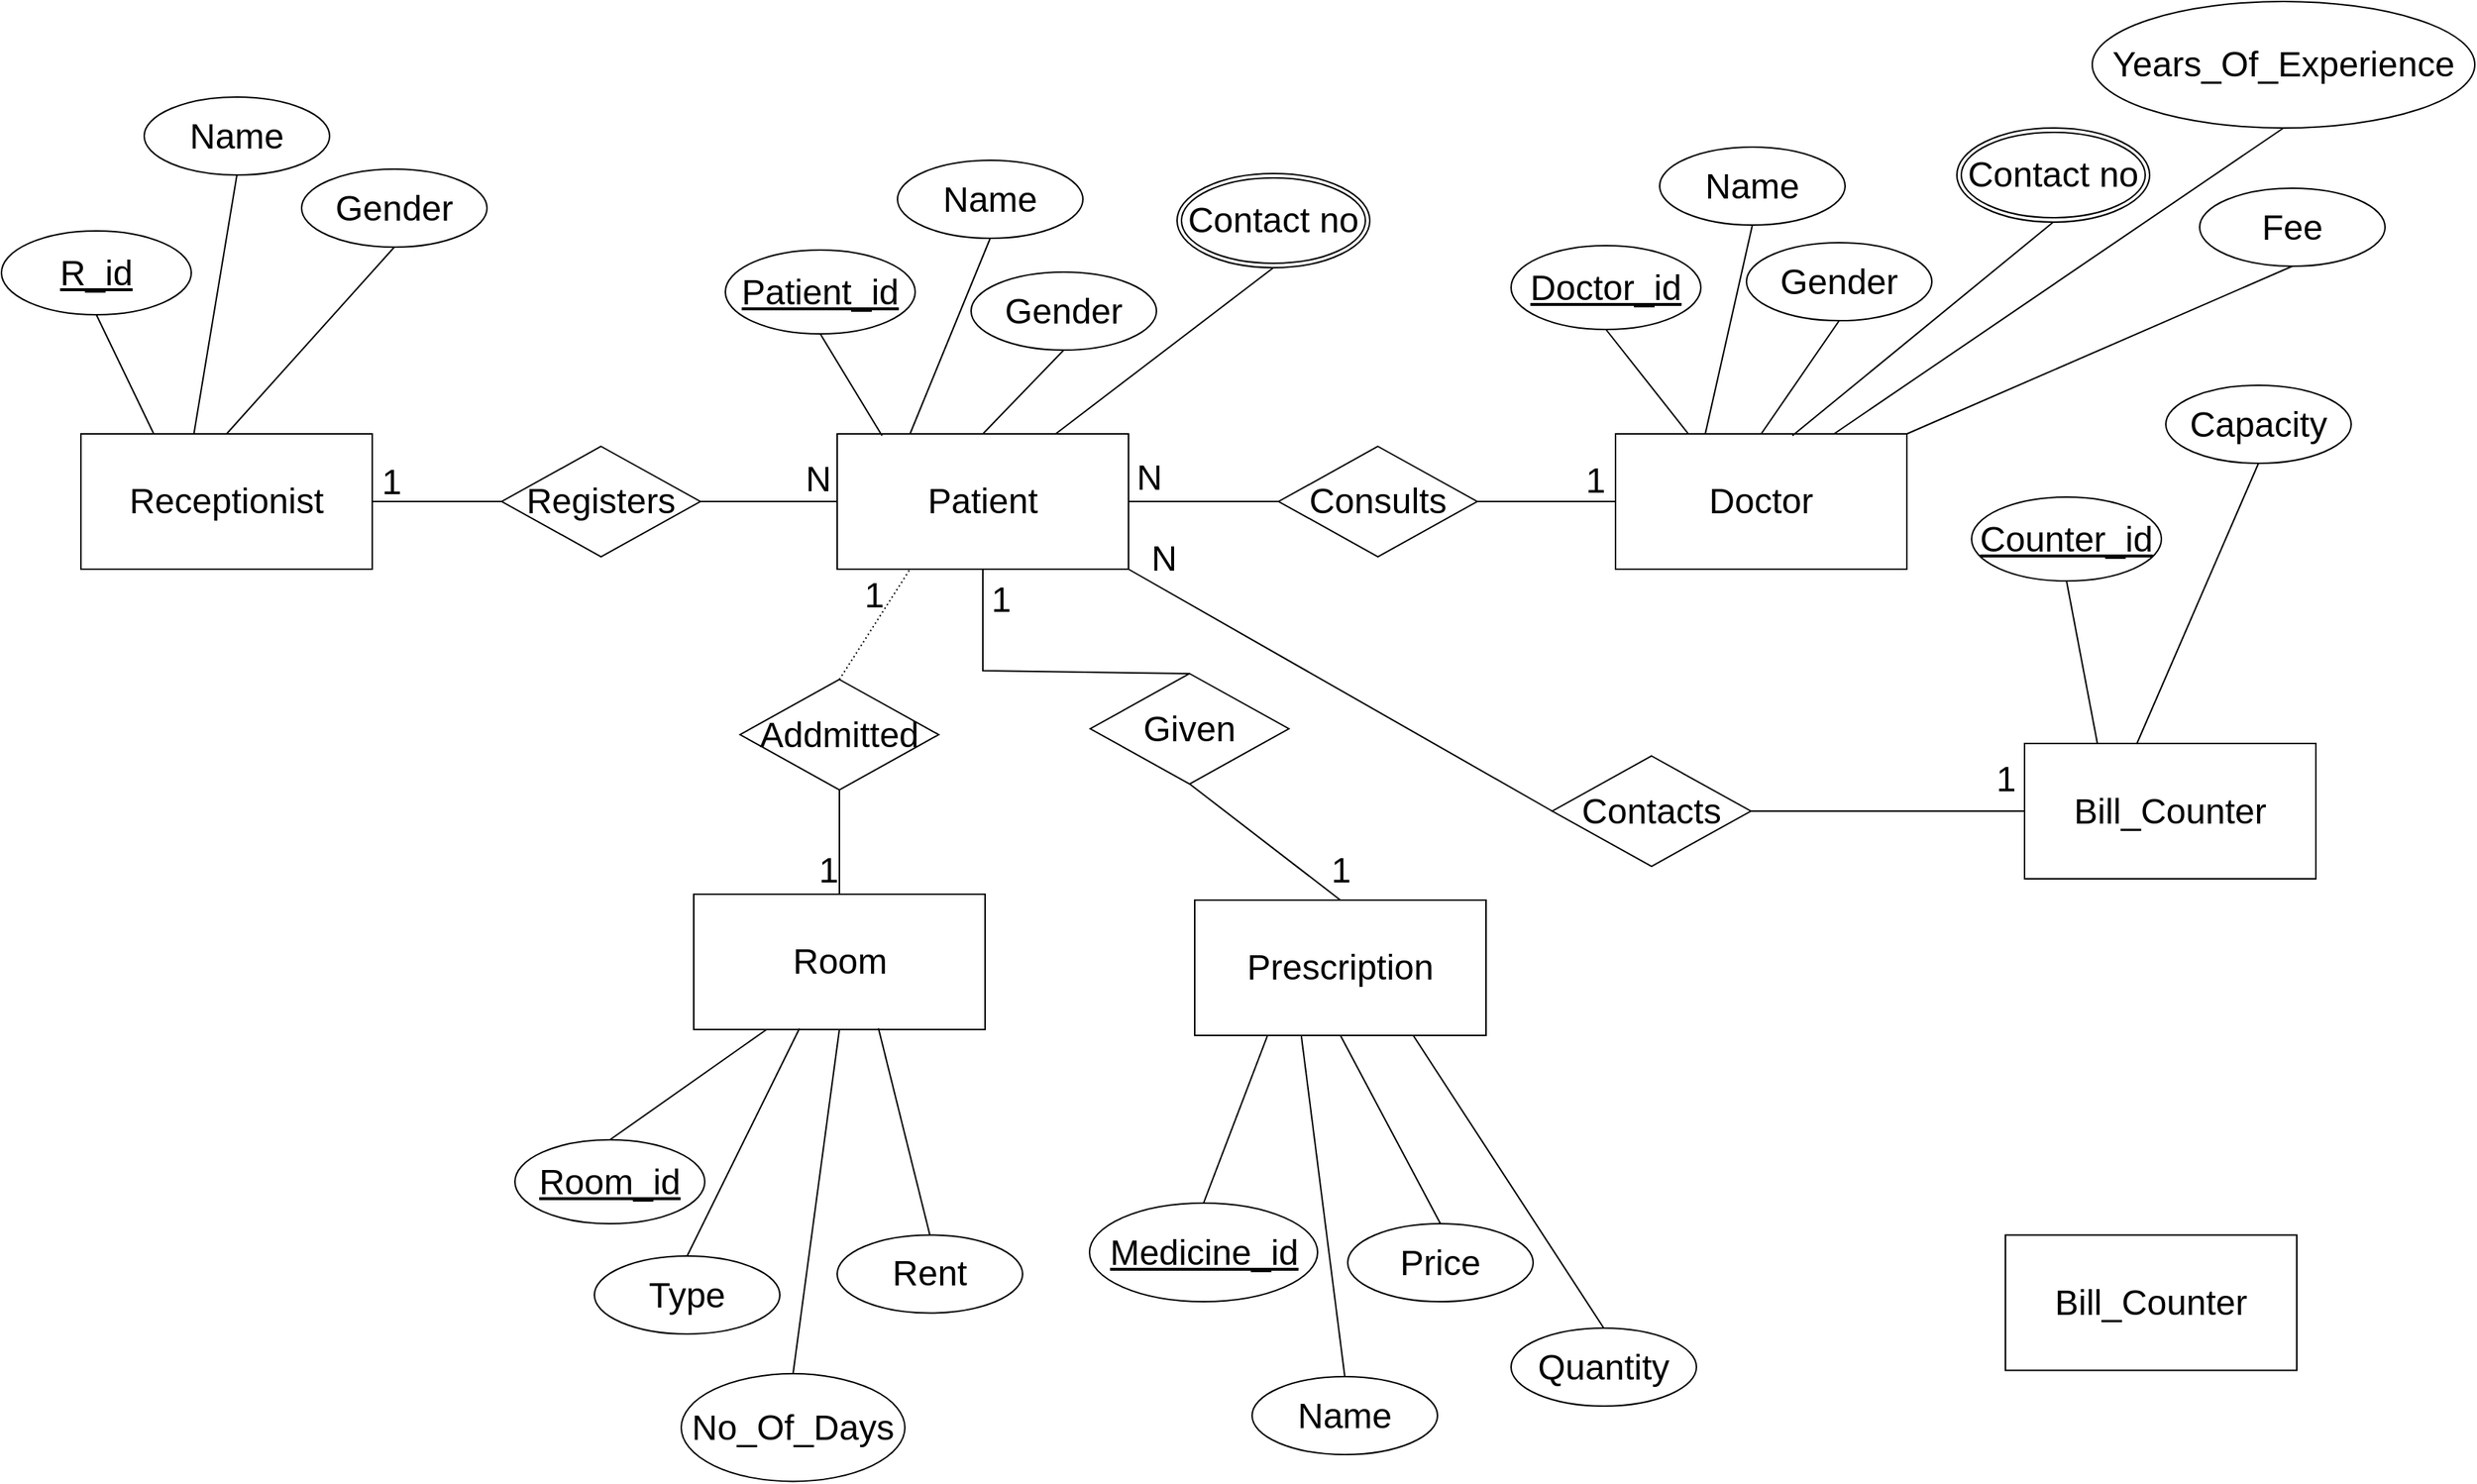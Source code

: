 <mxfile version="20.6.0" type="github">
  <diagram id="FDFtJTZFI4Nm9ofiiGQl" name="Page-1">
    <mxGraphModel dx="3725" dy="1969" grid="0" gridSize="10" guides="1" tooltips="1" connect="1" arrows="1" fold="1" page="1" pageScale="1" pageWidth="1169" pageHeight="827" math="0" shadow="0">
      <root>
        <mxCell id="0" />
        <mxCell id="1" parent="0" />
        <mxCell id="jrIbbQbrpgduAfuJvKAY-2" value="&lt;font style=&quot;font-size: 24px;&quot;&gt;Patient&lt;/font&gt;" style="whiteSpace=wrap;html=1;align=center;" vertex="1" parent="1">
          <mxGeometry x="404" y="229" width="198" height="92" as="geometry" />
        </mxCell>
        <mxCell id="jrIbbQbrpgduAfuJvKAY-3" value="Patient_id" style="ellipse;whiteSpace=wrap;html=1;align=center;fontStyle=4;fontSize=24;" vertex="1" parent="1">
          <mxGeometry x="328" y="104" width="129" height="57" as="geometry" />
        </mxCell>
        <mxCell id="jrIbbQbrpgduAfuJvKAY-7" value="" style="endArrow=none;html=1;rounded=0;fontSize=24;exitX=0.154;exitY=0.014;exitDx=0;exitDy=0;exitPerimeter=0;entryX=0.5;entryY=1;entryDx=0;entryDy=0;" edge="1" parent="1" source="jrIbbQbrpgduAfuJvKAY-2" target="jrIbbQbrpgduAfuJvKAY-3">
          <mxGeometry relative="1" as="geometry">
            <mxPoint x="463" y="270" as="sourcePoint" />
            <mxPoint x="409" y="168" as="targetPoint" />
          </mxGeometry>
        </mxCell>
        <mxCell id="jrIbbQbrpgduAfuJvKAY-10" value="Name" style="ellipse;whiteSpace=wrap;html=1;align=center;fontSize=24;" vertex="1" parent="1">
          <mxGeometry x="445" y="43" width="126" height="53" as="geometry" />
        </mxCell>
        <mxCell id="jrIbbQbrpgduAfuJvKAY-11" value="" style="endArrow=none;html=1;rounded=0;fontSize=24;entryX=0.5;entryY=1;entryDx=0;entryDy=0;exitX=0.25;exitY=0;exitDx=0;exitDy=0;" edge="1" parent="1" source="jrIbbQbrpgduAfuJvKAY-2" target="jrIbbQbrpgduAfuJvKAY-10">
          <mxGeometry relative="1" as="geometry">
            <mxPoint x="741" y="300" as="sourcePoint" />
            <mxPoint x="901" y="300" as="targetPoint" />
          </mxGeometry>
        </mxCell>
        <mxCell id="jrIbbQbrpgduAfuJvKAY-13" value="Gender" style="ellipse;whiteSpace=wrap;html=1;align=center;fontSize=24;" vertex="1" parent="1">
          <mxGeometry x="495" y="119" width="126" height="53" as="geometry" />
        </mxCell>
        <mxCell id="jrIbbQbrpgduAfuJvKAY-14" value="" style="endArrow=none;html=1;rounded=0;fontSize=24;entryX=0.5;entryY=1;entryDx=0;entryDy=0;exitX=0.5;exitY=0;exitDx=0;exitDy=0;" edge="1" parent="1" source="jrIbbQbrpgduAfuJvKAY-2" target="jrIbbQbrpgduAfuJvKAY-13">
          <mxGeometry relative="1" as="geometry">
            <mxPoint x="495" y="238" as="sourcePoint" />
            <mxPoint x="901" y="300" as="targetPoint" />
          </mxGeometry>
        </mxCell>
        <mxCell id="jrIbbQbrpgduAfuJvKAY-19" value="&lt;span style=&quot;font-size: 24px;&quot;&gt;Doctor&lt;/span&gt;" style="whiteSpace=wrap;html=1;align=center;" vertex="1" parent="1">
          <mxGeometry x="933" y="229" width="198" height="92" as="geometry" />
        </mxCell>
        <mxCell id="jrIbbQbrpgduAfuJvKAY-20" value="Contact no" style="ellipse;shape=doubleEllipse;margin=3;whiteSpace=wrap;html=1;align=center;fontSize=24;" vertex="1" parent="1">
          <mxGeometry x="635" y="52" width="131" height="64" as="geometry" />
        </mxCell>
        <mxCell id="jrIbbQbrpgduAfuJvKAY-21" value="" style="endArrow=none;html=1;rounded=0;fontSize=24;entryX=0.5;entryY=1;entryDx=0;entryDy=0;exitX=0.75;exitY=0;exitDx=0;exitDy=0;" edge="1" parent="1" source="jrIbbQbrpgduAfuJvKAY-2" target="jrIbbQbrpgduAfuJvKAY-20">
          <mxGeometry relative="1" as="geometry">
            <mxPoint x="738" y="286" as="sourcePoint" />
            <mxPoint x="898" y="286" as="targetPoint" />
          </mxGeometry>
        </mxCell>
        <mxCell id="jrIbbQbrpgduAfuJvKAY-24" value="Consults" style="shape=rhombus;perimeter=rhombusPerimeter;whiteSpace=wrap;html=1;align=center;fontSize=24;" vertex="1" parent="1">
          <mxGeometry x="704" y="237.5" width="135" height="75" as="geometry" />
        </mxCell>
        <mxCell id="jrIbbQbrpgduAfuJvKAY-27" value="" style="endArrow=none;html=1;rounded=0;fontSize=24;entryX=1;entryY=0.5;entryDx=0;entryDy=0;exitX=0;exitY=0.5;exitDx=0;exitDy=0;" edge="1" parent="1" source="jrIbbQbrpgduAfuJvKAY-24" target="jrIbbQbrpgduAfuJvKAY-2">
          <mxGeometry relative="1" as="geometry">
            <mxPoint x="746" y="375" as="sourcePoint" />
            <mxPoint x="728" y="332" as="targetPoint" />
          </mxGeometry>
        </mxCell>
        <mxCell id="jrIbbQbrpgduAfuJvKAY-28" value="N" style="resizable=0;html=1;align=right;verticalAlign=bottom;fontSize=24;" connectable="0" vertex="1" parent="jrIbbQbrpgduAfuJvKAY-27">
          <mxGeometry x="1" relative="1" as="geometry">
            <mxPoint x="23" as="offset" />
          </mxGeometry>
        </mxCell>
        <mxCell id="jrIbbQbrpgduAfuJvKAY-31" value="Doctor_id" style="ellipse;whiteSpace=wrap;html=1;align=center;fontStyle=4;fontSize=24;" vertex="1" parent="1">
          <mxGeometry x="862" y="101" width="129" height="57" as="geometry" />
        </mxCell>
        <mxCell id="jrIbbQbrpgduAfuJvKAY-32" value="" style="endArrow=none;html=1;rounded=0;fontSize=24;exitX=0.25;exitY=0;exitDx=0;exitDy=0;entryX=0.5;entryY=1;entryDx=0;entryDy=0;" edge="1" parent="1" source="jrIbbQbrpgduAfuJvKAY-19" target="jrIbbQbrpgduAfuJvKAY-31">
          <mxGeometry relative="1" as="geometry">
            <mxPoint x="983.992" y="221.288" as="sourcePoint" />
            <mxPoint x="942" y="152.0" as="targetPoint" />
          </mxGeometry>
        </mxCell>
        <mxCell id="jrIbbQbrpgduAfuJvKAY-33" value="Name" style="ellipse;whiteSpace=wrap;html=1;align=center;fontSize=24;" vertex="1" parent="1">
          <mxGeometry x="963" y="34" width="126" height="53" as="geometry" />
        </mxCell>
        <mxCell id="jrIbbQbrpgduAfuJvKAY-34" value="" style="endArrow=none;html=1;rounded=0;fontSize=24;entryX=0.5;entryY=1;entryDx=0;entryDy=0;" edge="1" parent="1" target="jrIbbQbrpgduAfuJvKAY-33">
          <mxGeometry relative="1" as="geometry">
            <mxPoint x="994" y="229" as="sourcePoint" />
            <mxPoint x="911" y="368" as="targetPoint" />
          </mxGeometry>
        </mxCell>
        <mxCell id="jrIbbQbrpgduAfuJvKAY-36" value="Gender" style="ellipse;whiteSpace=wrap;html=1;align=center;fontSize=24;" vertex="1" parent="1">
          <mxGeometry x="1022" y="99" width="126" height="53" as="geometry" />
        </mxCell>
        <mxCell id="jrIbbQbrpgduAfuJvKAY-37" value="" style="endArrow=none;html=1;rounded=0;fontSize=24;entryX=0.5;entryY=1;entryDx=0;entryDy=0;exitX=0.5;exitY=0;exitDx=0;exitDy=0;" edge="1" parent="1" target="jrIbbQbrpgduAfuJvKAY-36" source="jrIbbQbrpgduAfuJvKAY-19">
          <mxGeometry relative="1" as="geometry">
            <mxPoint x="1073" y="209" as="sourcePoint" />
            <mxPoint x="1479" y="271" as="targetPoint" />
          </mxGeometry>
        </mxCell>
        <mxCell id="jrIbbQbrpgduAfuJvKAY-38" value="Contact no" style="ellipse;shape=doubleEllipse;margin=3;whiteSpace=wrap;html=1;align=center;fontSize=24;" vertex="1" parent="1">
          <mxGeometry x="1165" y="21" width="131" height="64" as="geometry" />
        </mxCell>
        <mxCell id="jrIbbQbrpgduAfuJvKAY-39" value="" style="endArrow=none;html=1;rounded=0;fontSize=24;entryX=0.5;entryY=1;entryDx=0;entryDy=0;exitX=0.607;exitY=0.014;exitDx=0;exitDy=0;exitPerimeter=0;" edge="1" parent="1" target="jrIbbQbrpgduAfuJvKAY-38" source="jrIbbQbrpgduAfuJvKAY-19">
          <mxGeometry relative="1" as="geometry">
            <mxPoint x="1159" y="230" as="sourcePoint" />
            <mxPoint x="1476.5" y="278" as="targetPoint" />
          </mxGeometry>
        </mxCell>
        <mxCell id="jrIbbQbrpgduAfuJvKAY-40" value="Years_Of_Experience" style="ellipse;whiteSpace=wrap;html=1;align=center;fontSize=24;" vertex="1" parent="1">
          <mxGeometry x="1257" y="-65" width="260" height="86" as="geometry" />
        </mxCell>
        <mxCell id="jrIbbQbrpgduAfuJvKAY-41" value="" style="endArrow=none;html=1;rounded=0;fontSize=24;entryX=0.5;entryY=1;entryDx=0;entryDy=0;exitX=0.75;exitY=0;exitDx=0;exitDy=0;" edge="1" parent="1" target="jrIbbQbrpgduAfuJvKAY-40" source="jrIbbQbrpgduAfuJvKAY-19">
          <mxGeometry relative="1" as="geometry">
            <mxPoint x="1509.5" y="271" as="sourcePoint" />
            <mxPoint x="1957" y="342" as="targetPoint" />
          </mxGeometry>
        </mxCell>
        <mxCell id="jrIbbQbrpgduAfuJvKAY-42" value="Fee" style="ellipse;whiteSpace=wrap;html=1;align=center;fontSize=24;" vertex="1" parent="1">
          <mxGeometry x="1330" y="62" width="126" height="53" as="geometry" />
        </mxCell>
        <mxCell id="jrIbbQbrpgduAfuJvKAY-43" value="" style="endArrow=none;html=1;rounded=0;fontSize=24;entryX=0.5;entryY=1;entryDx=0;entryDy=0;exitX=1;exitY=0;exitDx=0;exitDy=0;" edge="1" parent="1" target="jrIbbQbrpgduAfuJvKAY-42" source="jrIbbQbrpgduAfuJvKAY-19">
          <mxGeometry relative="1" as="geometry">
            <mxPoint x="1338.5" y="248.0" as="sourcePoint" />
            <mxPoint x="1786" y="319" as="targetPoint" />
          </mxGeometry>
        </mxCell>
        <mxCell id="jrIbbQbrpgduAfuJvKAY-44" value="&lt;span style=&quot;font-size: 24px;&quot;&gt;Room&lt;/span&gt;" style="whiteSpace=wrap;html=1;align=center;" vertex="1" parent="1">
          <mxGeometry x="306.5" y="542" width="198" height="92" as="geometry" />
        </mxCell>
        <mxCell id="jrIbbQbrpgduAfuJvKAY-46" value="Addmitted" style="shape=rhombus;perimeter=rhombusPerimeter;whiteSpace=wrap;html=1;align=center;fontSize=24;" vertex="1" parent="1">
          <mxGeometry x="338" y="396" width="135" height="75" as="geometry" />
        </mxCell>
        <mxCell id="jrIbbQbrpgduAfuJvKAY-47" value="" style="endArrow=none;html=1;rounded=0;fontSize=24;exitX=1;exitY=0.5;exitDx=0;exitDy=0;entryX=0;entryY=0.5;entryDx=0;entryDy=0;" edge="1" parent="1" source="jrIbbQbrpgduAfuJvKAY-24" target="jrIbbQbrpgduAfuJvKAY-19">
          <mxGeometry relative="1" as="geometry">
            <mxPoint x="781" y="394" as="sourcePoint" />
            <mxPoint x="941" y="394" as="targetPoint" />
          </mxGeometry>
        </mxCell>
        <mxCell id="jrIbbQbrpgduAfuJvKAY-48" value="1" style="text;html=1;strokeColor=none;fillColor=none;align=center;verticalAlign=middle;whiteSpace=wrap;rounded=0;fontSize=24;" vertex="1" parent="1">
          <mxGeometry x="903" y="245" width="33" height="32" as="geometry" />
        </mxCell>
        <mxCell id="jrIbbQbrpgduAfuJvKAY-49" value="" style="endArrow=none;html=1;rounded=0;dashed=1;dashPattern=1 2;fontSize=24;entryX=0.25;entryY=1;entryDx=0;entryDy=0;exitX=0.5;exitY=0;exitDx=0;exitDy=0;" edge="1" parent="1" source="jrIbbQbrpgduAfuJvKAY-46" target="jrIbbQbrpgduAfuJvKAY-2">
          <mxGeometry relative="1" as="geometry">
            <mxPoint x="620" y="407" as="sourcePoint" />
            <mxPoint x="780" y="407" as="targetPoint" />
          </mxGeometry>
        </mxCell>
        <mxCell id="jrIbbQbrpgduAfuJvKAY-50" value="1" style="resizable=0;html=1;align=right;verticalAlign=bottom;fontSize=24;" connectable="0" vertex="1" parent="jrIbbQbrpgduAfuJvKAY-49">
          <mxGeometry x="1" relative="1" as="geometry">
            <mxPoint x="-17" y="34" as="offset" />
          </mxGeometry>
        </mxCell>
        <mxCell id="jrIbbQbrpgduAfuJvKAY-51" value="" style="endArrow=none;html=1;rounded=0;fontSize=24;entryX=0.5;entryY=0;entryDx=0;entryDy=0;exitX=0.5;exitY=1;exitDx=0;exitDy=0;" edge="1" parent="1" source="jrIbbQbrpgduAfuJvKAY-46" target="jrIbbQbrpgduAfuJvKAY-44">
          <mxGeometry relative="1" as="geometry">
            <mxPoint x="620" y="407" as="sourcePoint" />
            <mxPoint x="780" y="407" as="targetPoint" />
          </mxGeometry>
        </mxCell>
        <mxCell id="jrIbbQbrpgduAfuJvKAY-52" value="1" style="resizable=0;html=1;align=right;verticalAlign=bottom;fontSize=24;" connectable="0" vertex="1" parent="jrIbbQbrpgduAfuJvKAY-51">
          <mxGeometry x="1" relative="1" as="geometry" />
        </mxCell>
        <mxCell id="jrIbbQbrpgduAfuJvKAY-53" value="Room_id" style="ellipse;whiteSpace=wrap;html=1;align=center;fontStyle=4;fontSize=24;rotation=0;" vertex="1" parent="1">
          <mxGeometry x="185" y="709" width="129" height="57" as="geometry" />
        </mxCell>
        <mxCell id="jrIbbQbrpgduAfuJvKAY-54" value="" style="endArrow=none;html=1;rounded=0;fontSize=24;exitX=0.25;exitY=1;exitDx=0;exitDy=0;entryX=0.5;entryY=0;entryDx=0;entryDy=0;" edge="1" parent="1" target="jrIbbQbrpgduAfuJvKAY-53" source="jrIbbQbrpgduAfuJvKAY-44">
          <mxGeometry relative="1" as="geometry">
            <mxPoint x="229.492" y="730.288" as="sourcePoint" />
            <mxPoint x="204" y="668" as="targetPoint" />
          </mxGeometry>
        </mxCell>
        <mxCell id="jrIbbQbrpgduAfuJvKAY-55" value="Type" style="ellipse;whiteSpace=wrap;html=1;align=center;fontSize=24;" vertex="1" parent="1">
          <mxGeometry x="239" y="788" width="126" height="53" as="geometry" />
        </mxCell>
        <mxCell id="jrIbbQbrpgduAfuJvKAY-56" value="" style="endArrow=none;html=1;rounded=0;fontSize=24;entryX=0.5;entryY=0;entryDx=0;entryDy=0;exitX=0.363;exitY=0.992;exitDx=0;exitDy=0;exitPerimeter=0;" edge="1" parent="1" source="jrIbbQbrpgduAfuJvKAY-44" target="jrIbbQbrpgduAfuJvKAY-55">
          <mxGeometry relative="1" as="geometry">
            <mxPoint x="857" y="620" as="sourcePoint" />
            <mxPoint x="1017" y="620" as="targetPoint" />
          </mxGeometry>
        </mxCell>
        <mxCell id="jrIbbQbrpgduAfuJvKAY-57" value="No_Of_Days" style="ellipse;whiteSpace=wrap;html=1;align=center;fontSize=24;" vertex="1" parent="1">
          <mxGeometry x="298" y="868" width="152" height="73.26" as="geometry" />
        </mxCell>
        <mxCell id="jrIbbQbrpgduAfuJvKAY-58" value="" style="endArrow=none;html=1;rounded=0;fontSize=24;entryX=0.5;entryY=0;entryDx=0;entryDy=0;exitX=0.5;exitY=1;exitDx=0;exitDy=0;" edge="1" parent="1" target="jrIbbQbrpgduAfuJvKAY-57" source="jrIbbQbrpgduAfuJvKAY-44">
          <mxGeometry relative="1" as="geometry">
            <mxPoint x="409" y="647" as="sourcePoint" />
            <mxPoint x="1119" y="729.74" as="targetPoint" />
          </mxGeometry>
        </mxCell>
        <mxCell id="jrIbbQbrpgduAfuJvKAY-59" value="Rent" style="ellipse;whiteSpace=wrap;html=1;align=center;fontSize=24;" vertex="1" parent="1">
          <mxGeometry x="404" y="773.74" width="126" height="53" as="geometry" />
        </mxCell>
        <mxCell id="jrIbbQbrpgduAfuJvKAY-60" value="" style="endArrow=none;html=1;rounded=0;fontSize=24;entryX=0.5;entryY=0;entryDx=0;entryDy=0;exitX=0.634;exitY=0.991;exitDx=0;exitDy=0;exitPerimeter=0;" edge="1" parent="1" target="jrIbbQbrpgduAfuJvKAY-59" source="jrIbbQbrpgduAfuJvKAY-44">
          <mxGeometry relative="1" as="geometry">
            <mxPoint x="543.374" y="619.004" as="sourcePoint" />
            <mxPoint x="1182" y="605.74" as="targetPoint" />
          </mxGeometry>
        </mxCell>
        <mxCell id="jrIbbQbrpgduAfuJvKAY-61" value="&lt;span style=&quot;font-size: 24px;&quot;&gt;Prescription&lt;/span&gt;" style="whiteSpace=wrap;html=1;align=center;" vertex="1" parent="1">
          <mxGeometry x="647" y="546" width="198" height="92" as="geometry" />
        </mxCell>
        <mxCell id="jrIbbQbrpgduAfuJvKAY-62" value="Given" style="shape=rhombus;perimeter=rhombusPerimeter;whiteSpace=wrap;html=1;align=center;fontSize=24;" vertex="1" parent="1">
          <mxGeometry x="576" y="392" width="135" height="75" as="geometry" />
        </mxCell>
        <mxCell id="jrIbbQbrpgduAfuJvKAY-67" value="" style="endArrow=none;html=1;rounded=0;fontSize=24;exitX=0.5;exitY=0;exitDx=0;exitDy=0;entryX=0.5;entryY=1;entryDx=0;entryDy=0;" edge="1" parent="1" source="jrIbbQbrpgduAfuJvKAY-62" target="jrIbbQbrpgduAfuJvKAY-2">
          <mxGeometry relative="1" as="geometry">
            <mxPoint x="659.5" y="399" as="sourcePoint" />
            <mxPoint x="574" y="395" as="targetPoint" />
            <Array as="points">
              <mxPoint x="503" y="390" />
            </Array>
          </mxGeometry>
        </mxCell>
        <mxCell id="jrIbbQbrpgduAfuJvKAY-69" value="" style="endArrow=none;html=1;rounded=0;fontSize=24;entryX=0.5;entryY=1;entryDx=0;entryDy=0;exitX=0.5;exitY=0;exitDx=0;exitDy=0;" edge="1" parent="1" source="jrIbbQbrpgduAfuJvKAY-61" target="jrIbbQbrpgduAfuJvKAY-62">
          <mxGeometry relative="1" as="geometry">
            <mxPoint x="1175" y="452" as="sourcePoint" />
            <mxPoint x="1335" y="452" as="targetPoint" />
          </mxGeometry>
        </mxCell>
        <mxCell id="jrIbbQbrpgduAfuJvKAY-70" value="1" style="text;html=1;align=center;verticalAlign=middle;resizable=0;points=[];autosize=1;strokeColor=none;fillColor=none;fontSize=24;" vertex="1" parent="1">
          <mxGeometry x="499" y="321" width="31" height="41" as="geometry" />
        </mxCell>
        <mxCell id="jrIbbQbrpgduAfuJvKAY-71" value="1" style="text;html=1;align=center;verticalAlign=middle;resizable=0;points=[];autosize=1;strokeColor=none;fillColor=none;fontSize=24;" vertex="1" parent="1">
          <mxGeometry x="730.5" y="505" width="31" height="41" as="geometry" />
        </mxCell>
        <mxCell id="jrIbbQbrpgduAfuJvKAY-72" value="Medicine_id" style="ellipse;whiteSpace=wrap;html=1;align=center;fontStyle=4;fontSize=24;rotation=0;" vertex="1" parent="1">
          <mxGeometry x="575.5" y="752" width="155" height="67" as="geometry" />
        </mxCell>
        <mxCell id="jrIbbQbrpgduAfuJvKAY-73" value="" style="endArrow=none;html=1;rounded=0;fontSize=24;exitX=0.25;exitY=1;exitDx=0;exitDy=0;entryX=0.5;entryY=0;entryDx=0;entryDy=0;" edge="1" parent="1" target="jrIbbQbrpgduAfuJvKAY-72" source="jrIbbQbrpgduAfuJvKAY-61">
          <mxGeometry relative="1" as="geometry">
            <mxPoint x="713" y="658" as="sourcePoint" />
            <mxPoint x="561" y="692" as="targetPoint" />
          </mxGeometry>
        </mxCell>
        <mxCell id="jrIbbQbrpgduAfuJvKAY-74" value="Name" style="ellipse;whiteSpace=wrap;html=1;align=center;fontSize=24;" vertex="1" parent="1">
          <mxGeometry x="686" y="870" width="126" height="53" as="geometry" />
        </mxCell>
        <mxCell id="jrIbbQbrpgduAfuJvKAY-75" value="" style="endArrow=none;html=1;rounded=0;fontSize=24;entryX=0.5;entryY=0;entryDx=0;entryDy=0;exitX=0.366;exitY=1.006;exitDx=0;exitDy=0;exitPerimeter=0;" edge="1" parent="1" target="jrIbbQbrpgduAfuJvKAY-74" source="jrIbbQbrpgduAfuJvKAY-61">
          <mxGeometry relative="1" as="geometry">
            <mxPoint x="722" y="653" as="sourcePoint" />
            <mxPoint x="1497" y="683.11" as="targetPoint" />
          </mxGeometry>
        </mxCell>
        <mxCell id="jrIbbQbrpgduAfuJvKAY-76" value="Price" style="ellipse;whiteSpace=wrap;html=1;align=center;fontSize=24;" vertex="1" parent="1">
          <mxGeometry x="751" y="766" width="126" height="53" as="geometry" />
        </mxCell>
        <mxCell id="jrIbbQbrpgduAfuJvKAY-77" value="" style="endArrow=none;html=1;rounded=0;fontSize=24;entryX=0.5;entryY=0;entryDx=0;entryDy=0;exitX=0.5;exitY=1;exitDx=0;exitDy=0;" edge="1" parent="1" target="jrIbbQbrpgduAfuJvKAY-76" source="jrIbbQbrpgduAfuJvKAY-61">
          <mxGeometry relative="1" as="geometry">
            <mxPoint x="855.468" y="638.002" as="sourcePoint" />
            <mxPoint x="1633" y="682.56" as="targetPoint" />
          </mxGeometry>
        </mxCell>
        <mxCell id="jrIbbQbrpgduAfuJvKAY-78" value="Quantity" style="ellipse;whiteSpace=wrap;html=1;align=center;fontSize=24;" vertex="1" parent="1">
          <mxGeometry x="862" y="837" width="126" height="53" as="geometry" />
        </mxCell>
        <mxCell id="jrIbbQbrpgduAfuJvKAY-79" value="" style="endArrow=none;html=1;rounded=0;fontSize=24;entryX=0.5;entryY=0;entryDx=0;entryDy=0;exitX=0.75;exitY=1;exitDx=0;exitDy=0;" edge="1" parent="1" target="jrIbbQbrpgduAfuJvKAY-78" source="jrIbbQbrpgduAfuJvKAY-61">
          <mxGeometry relative="1" as="geometry">
            <mxPoint x="903" y="677" as="sourcePoint" />
            <mxPoint x="1790" y="721.56" as="targetPoint" />
          </mxGeometry>
        </mxCell>
        <mxCell id="jrIbbQbrpgduAfuJvKAY-80" value="&lt;span style=&quot;font-size: 24px;&quot;&gt;Receptionist&lt;/span&gt;" style="whiteSpace=wrap;html=1;align=center;" vertex="1" parent="1">
          <mxGeometry x="-110" y="229" width="198" height="92" as="geometry" />
        </mxCell>
        <mxCell id="jrIbbQbrpgduAfuJvKAY-81" value="R_id" style="ellipse;whiteSpace=wrap;html=1;align=center;fontStyle=4;fontSize=24;" vertex="1" parent="1">
          <mxGeometry x="-164" y="91" width="129" height="57" as="geometry" />
        </mxCell>
        <mxCell id="jrIbbQbrpgduAfuJvKAY-82" value="" style="endArrow=none;html=1;rounded=0;fontSize=24;exitX=0.25;exitY=0;exitDx=0;exitDy=0;entryX=0.5;entryY=1;entryDx=0;entryDy=0;" edge="1" parent="1" target="jrIbbQbrpgduAfuJvKAY-81" source="jrIbbQbrpgduAfuJvKAY-80">
          <mxGeometry relative="1" as="geometry">
            <mxPoint x="-16.5" y="220" as="sourcePoint" />
            <mxPoint x="-57" y="143.0" as="targetPoint" />
          </mxGeometry>
        </mxCell>
        <mxCell id="jrIbbQbrpgduAfuJvKAY-84" value="Name" style="ellipse;whiteSpace=wrap;html=1;align=center;fontSize=24;" vertex="1" parent="1">
          <mxGeometry x="-67" width="126" height="53" as="geometry" />
        </mxCell>
        <mxCell id="jrIbbQbrpgduAfuJvKAY-85" value="" style="endArrow=none;html=1;rounded=0;fontSize=24;entryX=0.5;entryY=1;entryDx=0;entryDy=0;exitX=0.388;exitY=-0.002;exitDx=0;exitDy=0;exitPerimeter=0;" edge="1" parent="1" target="jrIbbQbrpgduAfuJvKAY-84" source="jrIbbQbrpgduAfuJvKAY-80">
          <mxGeometry relative="1" as="geometry">
            <mxPoint x="-26" y="231" as="sourcePoint" />
            <mxPoint x="-83" y="341" as="targetPoint" />
          </mxGeometry>
        </mxCell>
        <mxCell id="jrIbbQbrpgduAfuJvKAY-87" value="Gender" style="ellipse;whiteSpace=wrap;html=1;align=center;fontSize=24;" vertex="1" parent="1">
          <mxGeometry x="40" y="49" width="126" height="53" as="geometry" />
        </mxCell>
        <mxCell id="jrIbbQbrpgduAfuJvKAY-88" value="" style="endArrow=none;html=1;rounded=0;fontSize=24;entryX=0.5;entryY=1;entryDx=0;entryDy=0;exitX=0.5;exitY=0;exitDx=0;exitDy=0;" edge="1" parent="1" target="jrIbbQbrpgduAfuJvKAY-87" source="jrIbbQbrpgduAfuJvKAY-80">
          <mxGeometry relative="1" as="geometry">
            <mxPoint x="50" y="179" as="sourcePoint" />
            <mxPoint x="497" y="221" as="targetPoint" />
          </mxGeometry>
        </mxCell>
        <mxCell id="jrIbbQbrpgduAfuJvKAY-90" value="Registers" style="shape=rhombus;perimeter=rhombusPerimeter;whiteSpace=wrap;html=1;align=center;fontSize=24;" vertex="1" parent="1">
          <mxGeometry x="176" y="237.5" width="135" height="75" as="geometry" />
        </mxCell>
        <mxCell id="jrIbbQbrpgduAfuJvKAY-91" value="" style="endArrow=none;html=1;rounded=0;entryX=1;entryY=0.5;entryDx=0;entryDy=0;exitX=0;exitY=0.5;exitDx=0;exitDy=0;" edge="1" parent="1" source="jrIbbQbrpgduAfuJvKAY-90" target="jrIbbQbrpgduAfuJvKAY-80">
          <mxGeometry relative="1" as="geometry">
            <mxPoint x="600" y="380" as="sourcePoint" />
            <mxPoint x="760" y="380" as="targetPoint" />
          </mxGeometry>
        </mxCell>
        <mxCell id="jrIbbQbrpgduAfuJvKAY-94" value="1" style="resizable=0;html=1;align=right;verticalAlign=bottom;fontSize=24;" connectable="0" vertex="1" parent="1">
          <mxGeometry x="108" y="278" as="geometry" />
        </mxCell>
        <mxCell id="jrIbbQbrpgduAfuJvKAY-95" value="" style="endArrow=none;html=1;rounded=0;entryX=1;entryY=0.5;entryDx=0;entryDy=0;exitX=0;exitY=0.5;exitDx=0;exitDy=0;" edge="1" parent="1" source="jrIbbQbrpgduAfuJvKAY-2" target="jrIbbQbrpgduAfuJvKAY-90">
          <mxGeometry relative="1" as="geometry">
            <mxPoint x="402" y="280" as="sourcePoint" />
            <mxPoint x="793" y="394" as="targetPoint" />
          </mxGeometry>
        </mxCell>
        <mxCell id="jrIbbQbrpgduAfuJvKAY-96" value="N" style="resizable=0;html=1;align=right;verticalAlign=bottom;fontSize=24;" connectable="0" vertex="1" parent="1">
          <mxGeometry x="643.503" y="284" as="geometry">
            <mxPoint x="-243" y="-8" as="offset" />
          </mxGeometry>
        </mxCell>
        <mxCell id="jrIbbQbrpgduAfuJvKAY-98" value="&lt;span style=&quot;font-size: 24px;&quot;&gt;Bill_Counter&lt;/span&gt;" style="whiteSpace=wrap;html=1;align=center;" vertex="1" parent="1">
          <mxGeometry x="1211" y="439.5" width="198" height="92" as="geometry" />
        </mxCell>
        <mxCell id="jrIbbQbrpgduAfuJvKAY-100" value="Contacts" style="shape=rhombus;perimeter=rhombusPerimeter;whiteSpace=wrap;html=1;align=center;fontSize=24;" vertex="1" parent="1">
          <mxGeometry x="890" y="448" width="135" height="75" as="geometry" />
        </mxCell>
        <mxCell id="jrIbbQbrpgduAfuJvKAY-101" value="" style="endArrow=none;html=1;rounded=0;exitX=0;exitY=0.5;exitDx=0;exitDy=0;entryX=1;entryY=1;entryDx=0;entryDy=0;" edge="1" parent="1" source="jrIbbQbrpgduAfuJvKAY-100" target="jrIbbQbrpgduAfuJvKAY-2">
          <mxGeometry relative="1" as="geometry">
            <mxPoint x="1156" y="376" as="sourcePoint" />
            <mxPoint x="1316" y="376" as="targetPoint" />
          </mxGeometry>
        </mxCell>
        <mxCell id="jrIbbQbrpgduAfuJvKAY-102" value="" style="endArrow=none;html=1;rounded=0;exitX=1;exitY=0.5;exitDx=0;exitDy=0;entryX=0;entryY=0.5;entryDx=0;entryDy=0;" edge="1" parent="1" source="jrIbbQbrpgduAfuJvKAY-100" target="jrIbbQbrpgduAfuJvKAY-98">
          <mxGeometry relative="1" as="geometry">
            <mxPoint x="1156" y="376" as="sourcePoint" />
            <mxPoint x="1316" y="376" as="targetPoint" />
          </mxGeometry>
        </mxCell>
        <mxCell id="jrIbbQbrpgduAfuJvKAY-103" value="N" style="resizable=0;html=1;align=right;verticalAlign=bottom;fontSize=24;" connectable="0" vertex="1" parent="1">
          <mxGeometry x="627" y="290" as="geometry">
            <mxPoint x="8" y="40" as="offset" />
          </mxGeometry>
        </mxCell>
        <mxCell id="jrIbbQbrpgduAfuJvKAY-104" value="1" style="text;html=1;strokeColor=none;fillColor=none;align=center;verticalAlign=middle;whiteSpace=wrap;rounded=0;fontSize=24;" vertex="1" parent="1">
          <mxGeometry x="1182" y="448" width="33" height="32" as="geometry" />
        </mxCell>
        <mxCell id="jrIbbQbrpgduAfuJvKAY-105" value="&lt;span style=&quot;font-size: 24px;&quot;&gt;Bill_Counter&lt;/span&gt;" style="whiteSpace=wrap;html=1;align=center;" vertex="1" parent="1">
          <mxGeometry x="1198" y="773.74" width="198" height="92" as="geometry" />
        </mxCell>
        <mxCell id="jrIbbQbrpgduAfuJvKAY-107" value="Counter_id" style="ellipse;whiteSpace=wrap;html=1;align=center;fontStyle=4;fontSize=24;" vertex="1" parent="1">
          <mxGeometry x="1175" y="272" width="129" height="57" as="geometry" />
        </mxCell>
        <mxCell id="jrIbbQbrpgduAfuJvKAY-108" value="" style="endArrow=none;html=1;rounded=0;fontSize=24;exitX=0.25;exitY=0;exitDx=0;exitDy=0;entryX=0.5;entryY=1;entryDx=0;entryDy=0;" edge="1" parent="1" target="jrIbbQbrpgduAfuJvKAY-107" source="jrIbbQbrpgduAfuJvKAY-98">
          <mxGeometry relative="1" as="geometry">
            <mxPoint x="1266.5" y="450.5" as="sourcePoint" />
            <mxPoint x="1255" y="323.0" as="targetPoint" />
          </mxGeometry>
        </mxCell>
        <mxCell id="jrIbbQbrpgduAfuJvKAY-109" value="Capacity" style="ellipse;whiteSpace=wrap;html=1;align=center;fontSize=24;" vertex="1" parent="1">
          <mxGeometry x="1307" y="196" width="126" height="53" as="geometry" />
        </mxCell>
        <mxCell id="jrIbbQbrpgduAfuJvKAY-110" value="" style="endArrow=none;html=1;rounded=0;fontSize=24;entryX=0.5;entryY=1;entryDx=0;entryDy=0;exitX=0.385;exitY=0.004;exitDx=0;exitDy=0;exitPerimeter=0;" edge="1" parent="1" target="jrIbbQbrpgduAfuJvKAY-109" source="jrIbbQbrpgduAfuJvKAY-98">
          <mxGeometry relative="1" as="geometry">
            <mxPoint x="1247" y="384" as="sourcePoint" />
            <mxPoint x="1902" y="474" as="targetPoint" />
          </mxGeometry>
        </mxCell>
      </root>
    </mxGraphModel>
  </diagram>
</mxfile>
